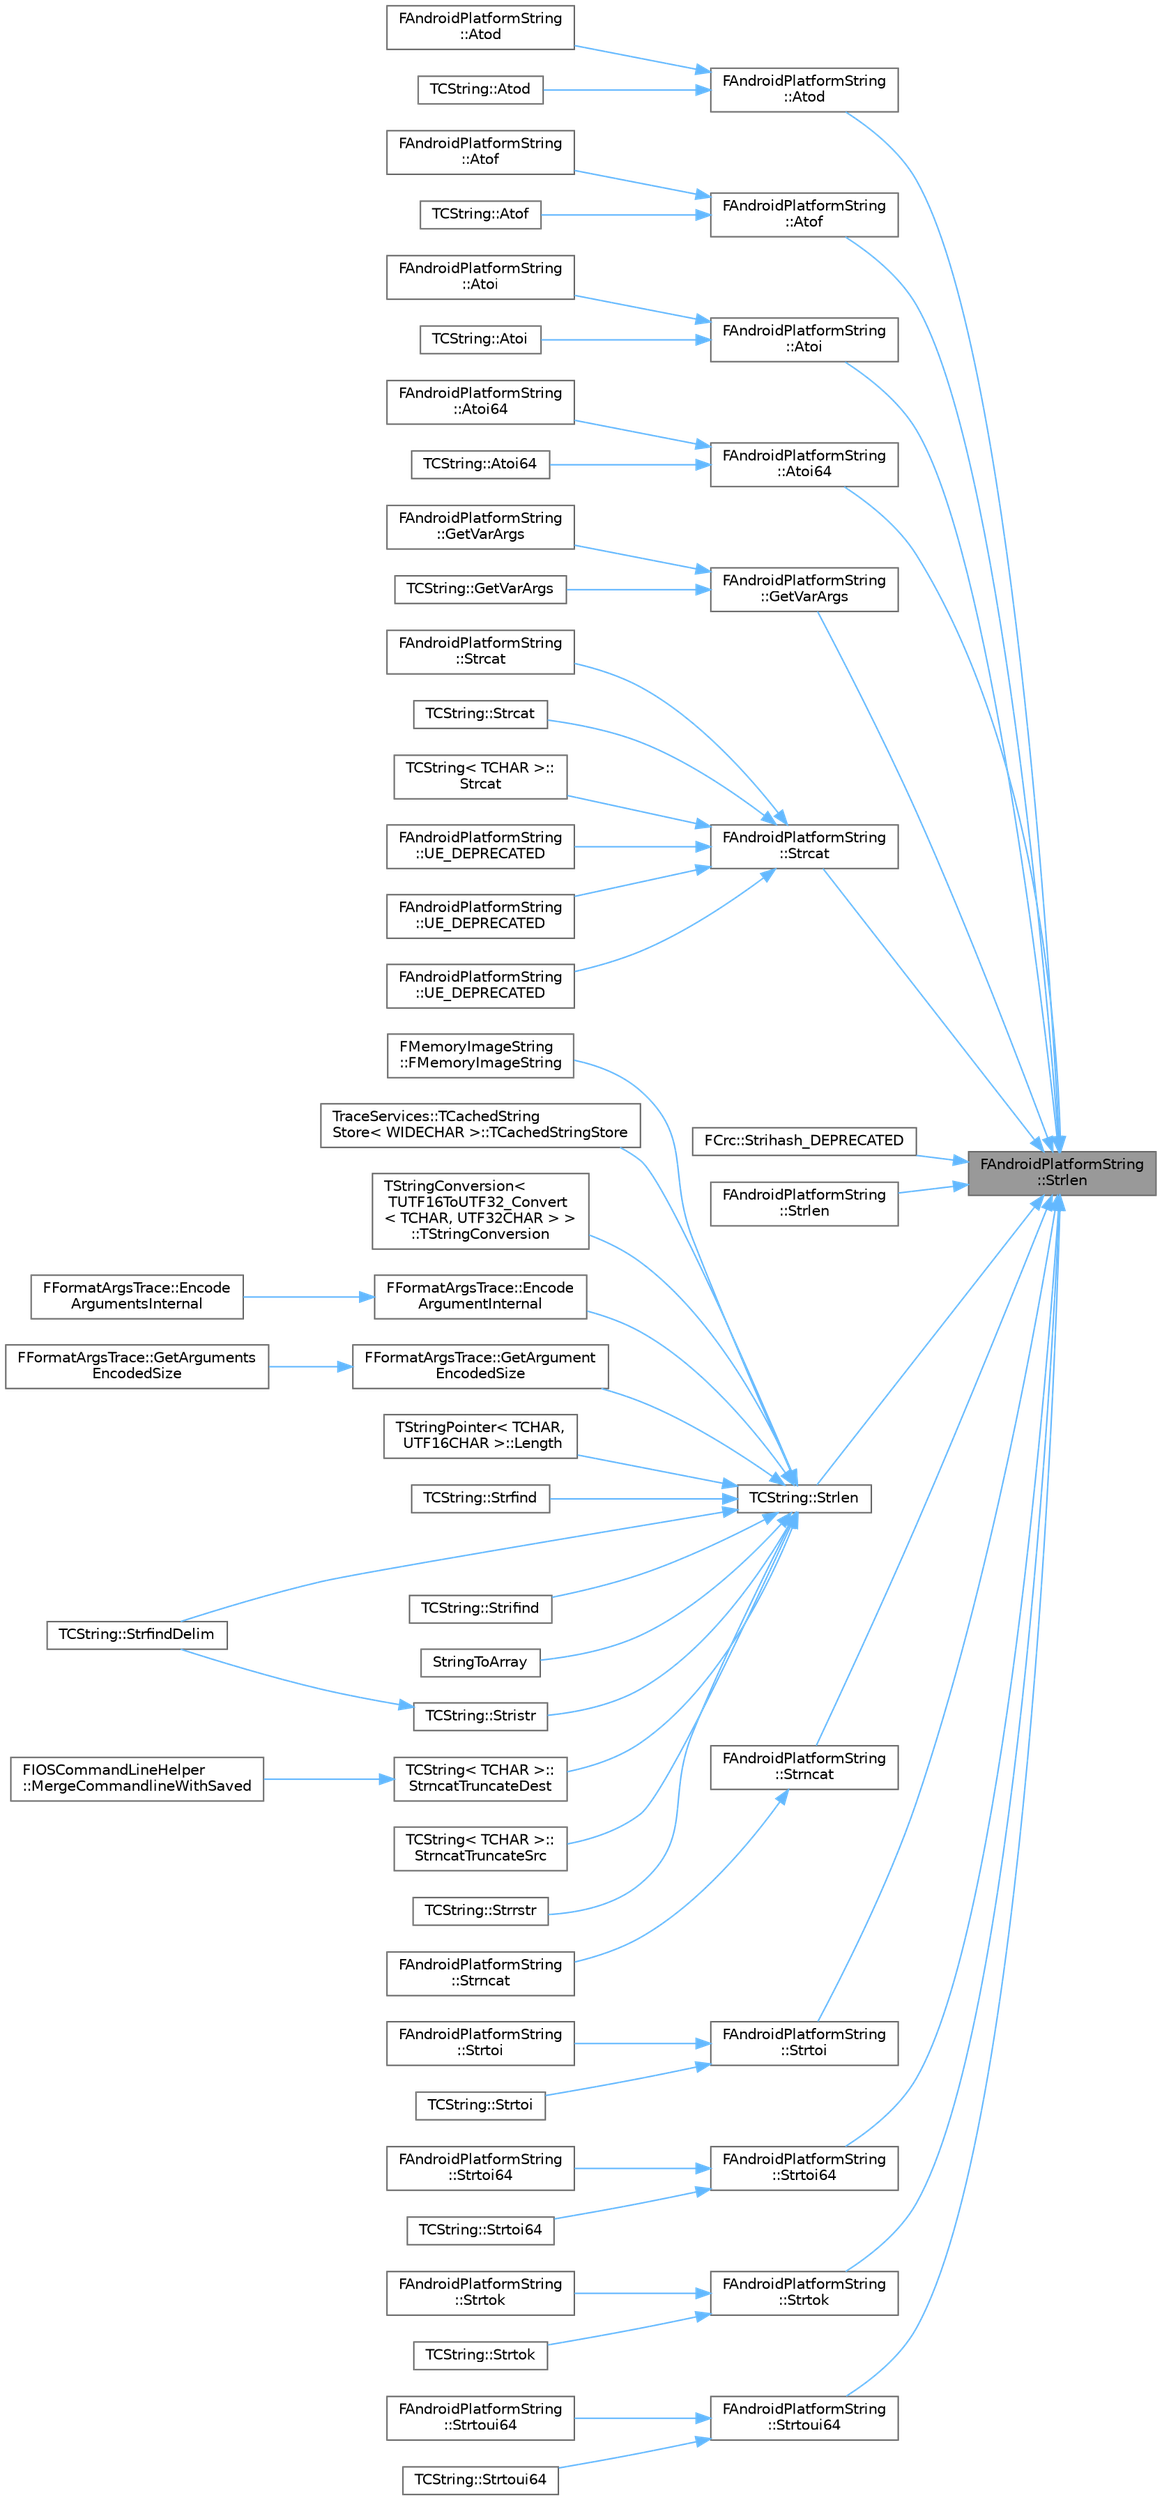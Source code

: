 digraph "FAndroidPlatformString::Strlen"
{
 // INTERACTIVE_SVG=YES
 // LATEX_PDF_SIZE
  bgcolor="transparent";
  edge [fontname=Helvetica,fontsize=10,labelfontname=Helvetica,labelfontsize=10];
  node [fontname=Helvetica,fontsize=10,shape=box,height=0.2,width=0.4];
  rankdir="RL";
  Node1 [id="Node000001",label="FAndroidPlatformString\l::Strlen",height=0.2,width=0.4,color="gray40", fillcolor="grey60", style="filled", fontcolor="black",tooltip=" "];
  Node1 -> Node2 [id="edge1_Node000001_Node000002",dir="back",color="steelblue1",style="solid",tooltip=" "];
  Node2 [id="Node000002",label="FAndroidPlatformString\l::Atod",height=0.2,width=0.4,color="grey40", fillcolor="white", style="filled",URL="$d5/d69/structFAndroidPlatformString.html#ac4cfcecc4ede6cb5d0bb5a5d314e0dc8",tooltip=" "];
  Node2 -> Node3 [id="edge2_Node000002_Node000003",dir="back",color="steelblue1",style="solid",tooltip=" "];
  Node3 [id="Node000003",label="FAndroidPlatformString\l::Atod",height=0.2,width=0.4,color="grey40", fillcolor="white", style="filled",URL="$d5/d69/structFAndroidPlatformString.html#a988d5370d9b862ddba086101525ec092",tooltip=" "];
  Node2 -> Node4 [id="edge3_Node000002_Node000004",dir="back",color="steelblue1",style="solid",tooltip=" "];
  Node4 [id="Node000004",label="TCString::Atod",height=0.2,width=0.4,color="grey40", fillcolor="white", style="filled",URL="$df/d74/structTCString.html#a6030b53388fa01cb42039f787786c543",tooltip="atod wrapper"];
  Node1 -> Node5 [id="edge4_Node000001_Node000005",dir="back",color="steelblue1",style="solid",tooltip=" "];
  Node5 [id="Node000005",label="FAndroidPlatformString\l::Atof",height=0.2,width=0.4,color="grey40", fillcolor="white", style="filled",URL="$d5/d69/structFAndroidPlatformString.html#a9f788954632d98132bca5ff7ddd35355",tooltip=" "];
  Node5 -> Node6 [id="edge5_Node000005_Node000006",dir="back",color="steelblue1",style="solid",tooltip=" "];
  Node6 [id="Node000006",label="FAndroidPlatformString\l::Atof",height=0.2,width=0.4,color="grey40", fillcolor="white", style="filled",URL="$d5/d69/structFAndroidPlatformString.html#ab54f5167d1acfd398026955fa019fa3b",tooltip=" "];
  Node5 -> Node7 [id="edge6_Node000005_Node000007",dir="back",color="steelblue1",style="solid",tooltip=" "];
  Node7 [id="Node000007",label="TCString::Atof",height=0.2,width=0.4,color="grey40", fillcolor="white", style="filled",URL="$df/d74/structTCString.html#a7f6c88c8125b013f78cc2035ee1301d0",tooltip="atof wrapper"];
  Node1 -> Node8 [id="edge7_Node000001_Node000008",dir="back",color="steelblue1",style="solid",tooltip=" "];
  Node8 [id="Node000008",label="FAndroidPlatformString\l::Atoi",height=0.2,width=0.4,color="grey40", fillcolor="white", style="filled",URL="$d5/d69/structFAndroidPlatformString.html#ade838f9a2f02ea543ec1285ae89d4d5d",tooltip=" "];
  Node8 -> Node9 [id="edge8_Node000008_Node000009",dir="back",color="steelblue1",style="solid",tooltip=" "];
  Node9 [id="Node000009",label="FAndroidPlatformString\l::Atoi",height=0.2,width=0.4,color="grey40", fillcolor="white", style="filled",URL="$d5/d69/structFAndroidPlatformString.html#a7538f0d138218ab26426331e6d0bbe29",tooltip=" "];
  Node8 -> Node10 [id="edge9_Node000008_Node000010",dir="back",color="steelblue1",style="solid",tooltip=" "];
  Node10 [id="Node000010",label="TCString::Atoi",height=0.2,width=0.4,color="grey40", fillcolor="white", style="filled",URL="$df/d74/structTCString.html#a935202e92add34a181636ea10c8dd829",tooltip="atoi wrapper"];
  Node1 -> Node11 [id="edge10_Node000001_Node000011",dir="back",color="steelblue1",style="solid",tooltip=" "];
  Node11 [id="Node000011",label="FAndroidPlatformString\l::Atoi64",height=0.2,width=0.4,color="grey40", fillcolor="white", style="filled",URL="$d5/d69/structFAndroidPlatformString.html#a73732c9dbe959ac028147f507de1bff7",tooltip=" "];
  Node11 -> Node12 [id="edge11_Node000011_Node000012",dir="back",color="steelblue1",style="solid",tooltip=" "];
  Node12 [id="Node000012",label="FAndroidPlatformString\l::Atoi64",height=0.2,width=0.4,color="grey40", fillcolor="white", style="filled",URL="$d5/d69/structFAndroidPlatformString.html#a489cb03f663cfcc9121e470f7d15e7f2",tooltip=" "];
  Node11 -> Node13 [id="edge12_Node000011_Node000013",dir="back",color="steelblue1",style="solid",tooltip=" "];
  Node13 [id="Node000013",label="TCString::Atoi64",height=0.2,width=0.4,color="grey40", fillcolor="white", style="filled",URL="$df/d74/structTCString.html#aef8d8298e6e82d1ec0dd748440d63eb3",tooltip="atoi64 wrapper"];
  Node1 -> Node14 [id="edge13_Node000001_Node000014",dir="back",color="steelblue1",style="solid",tooltip=" "];
  Node14 [id="Node000014",label="FAndroidPlatformString\l::GetVarArgs",height=0.2,width=0.4,color="grey40", fillcolor="white", style="filled",URL="$d5/d69/structFAndroidPlatformString.html#ae27ef785b03487dc3443532147a43c0a",tooltip=" "];
  Node14 -> Node15 [id="edge14_Node000014_Node000015",dir="back",color="steelblue1",style="solid",tooltip=" "];
  Node15 [id="Node000015",label="FAndroidPlatformString\l::GetVarArgs",height=0.2,width=0.4,color="grey40", fillcolor="white", style="filled",URL="$d5/d69/structFAndroidPlatformString.html#a8b370e02c3478b42ebd82725dfbfd0aa",tooltip=" "];
  Node14 -> Node16 [id="edge15_Node000014_Node000016",dir="back",color="steelblue1",style="solid",tooltip=" "];
  Node16 [id="Node000016",label="TCString::GetVarArgs",height=0.2,width=0.4,color="grey40", fillcolor="white", style="filled",URL="$df/d74/structTCString.html#a4b82ceb2af0a42aee16dcf18de08cc99",tooltip="Helper function to write formatted output using an argument list."];
  Node1 -> Node17 [id="edge16_Node000001_Node000017",dir="back",color="steelblue1",style="solid",tooltip=" "];
  Node17 [id="Node000017",label="FAndroidPlatformString\l::Strcat",height=0.2,width=0.4,color="grey40", fillcolor="white", style="filled",URL="$d5/d69/structFAndroidPlatformString.html#a8622f437b6887a57b7a435d9b5a6a504",tooltip=" "];
  Node17 -> Node18 [id="edge17_Node000017_Node000018",dir="back",color="steelblue1",style="solid",tooltip=" "];
  Node18 [id="Node000018",label="FAndroidPlatformString\l::Strcat",height=0.2,width=0.4,color="grey40", fillcolor="white", style="filled",URL="$d5/d69/structFAndroidPlatformString.html#a94df9b7b654a35b7d7fd05c306cfd88f",tooltip=" "];
  Node17 -> Node19 [id="edge18_Node000017_Node000019",dir="back",color="steelblue1",style="solid",tooltip=" "];
  Node19 [id="Node000019",label="TCString::Strcat",height=0.2,width=0.4,color="grey40", fillcolor="white", style="filled",URL="$df/d74/structTCString.html#a86e6bfb3ec3fc1430112784bfd590d1a",tooltip="strcat wrapper"];
  Node17 -> Node20 [id="edge19_Node000017_Node000020",dir="back",color="steelblue1",style="solid",tooltip=" "];
  Node20 [id="Node000020",label="TCString\< TCHAR \>::\lStrcat",height=0.2,width=0.4,color="grey40", fillcolor="white", style="filled",URL="$df/d74/structTCString.html#a499df14dfb9bb2d613f07b261efec871",tooltip=" "];
  Node17 -> Node21 [id="edge20_Node000017_Node000021",dir="back",color="steelblue1",style="solid",tooltip=" "];
  Node21 [id="Node000021",label="FAndroidPlatformString\l::UE_DEPRECATED",height=0.2,width=0.4,color="grey40", fillcolor="white", style="filled",URL="$d5/d69/structFAndroidPlatformString.html#aba2b7bc2bd78f4002856a8ee6f6bec45",tooltip=" "];
  Node17 -> Node22 [id="edge21_Node000017_Node000022",dir="back",color="steelblue1",style="solid",tooltip=" "];
  Node22 [id="Node000022",label="FAndroidPlatformString\l::UE_DEPRECATED",height=0.2,width=0.4,color="grey40", fillcolor="white", style="filled",URL="$d5/d69/structFAndroidPlatformString.html#ae9f00bb266cd644f1f8cd4c73096fe4b",tooltip=" "];
  Node17 -> Node23 [id="edge22_Node000017_Node000023",dir="back",color="steelblue1",style="solid",tooltip=" "];
  Node23 [id="Node000023",label="FAndroidPlatformString\l::UE_DEPRECATED",height=0.2,width=0.4,color="grey40", fillcolor="white", style="filled",URL="$d5/d69/structFAndroidPlatformString.html#aef2d369a451c2f5330771086631c1bc0",tooltip=" "];
  Node1 -> Node24 [id="edge23_Node000001_Node000024",dir="back",color="steelblue1",style="solid",tooltip=" "];
  Node24 [id="Node000024",label="FCrc::Strihash_DEPRECATED",height=0.2,width=0.4,color="grey40", fillcolor="white", style="filled",URL="$d1/d95/structFCrc.html#acb9a9843b49db4643810e09ae977466c",tooltip=" "];
  Node1 -> Node25 [id="edge24_Node000001_Node000025",dir="back",color="steelblue1",style="solid",tooltip=" "];
  Node25 [id="Node000025",label="FAndroidPlatformString\l::Strlen",height=0.2,width=0.4,color="grey40", fillcolor="white", style="filled",URL="$d5/d69/structFAndroidPlatformString.html#a6d0d63a5608629ce9959aa83a2295485",tooltip=" "];
  Node1 -> Node26 [id="edge25_Node000001_Node000026",dir="back",color="steelblue1",style="solid",tooltip=" "];
  Node26 [id="Node000026",label="TCString::Strlen",height=0.2,width=0.4,color="grey40", fillcolor="white", style="filled",URL="$df/d74/structTCString.html#ae9cb6e4468e6e47bbe05f8b6f17aa9ce",tooltip="strlen wrapper"];
  Node26 -> Node27 [id="edge26_Node000026_Node000027",dir="back",color="steelblue1",style="solid",tooltip=" "];
  Node27 [id="Node000027",label="FMemoryImageString\l::FMemoryImageString",height=0.2,width=0.4,color="grey40", fillcolor="white", style="filled",URL="$d8/d80/classFMemoryImageString.html#a424ae21cea118ff293d589912ef06605",tooltip=" "];
  Node26 -> Node28 [id="edge27_Node000026_Node000028",dir="back",color="steelblue1",style="solid",tooltip=" "];
  Node28 [id="Node000028",label="TraceServices::TCachedString\lStore\< WIDECHAR \>::TCachedStringStore",height=0.2,width=0.4,color="grey40", fillcolor="white", style="filled",URL="$df/d5c/classTraceServices_1_1TCachedStringStore.html#a4f52bc7a3db630c5af782c82b340b27b",tooltip=" "];
  Node26 -> Node29 [id="edge28_Node000026_Node000029",dir="back",color="steelblue1",style="solid",tooltip=" "];
  Node29 [id="Node000029",label="TStringConversion\<\l TUTF16ToUTF32_Convert\l\< TCHAR, UTF32CHAR \> \>\l::TStringConversion",height=0.2,width=0.4,color="grey40", fillcolor="white", style="filled",URL="$d2/d56/classTStringConversion.html#ac2ee9b2135932272fab05b0c7f343613",tooltip=" "];
  Node26 -> Node30 [id="edge29_Node000026_Node000030",dir="back",color="steelblue1",style="solid",tooltip=" "];
  Node30 [id="Node000030",label="FFormatArgsTrace::Encode\lArgumentInternal",height=0.2,width=0.4,color="grey40", fillcolor="white", style="filled",URL="$db/d82/structFFormatArgsTrace.html#a859029f5c09947705051af113cf126fb",tooltip=" "];
  Node30 -> Node31 [id="edge30_Node000030_Node000031",dir="back",color="steelblue1",style="solid",tooltip=" "];
  Node31 [id="Node000031",label="FFormatArgsTrace::Encode\lArgumentsInternal",height=0.2,width=0.4,color="grey40", fillcolor="white", style="filled",URL="$db/d82/structFFormatArgsTrace.html#a7f217519e46ac851cea4232ccb3291cb",tooltip=" "];
  Node26 -> Node32 [id="edge31_Node000026_Node000032",dir="back",color="steelblue1",style="solid",tooltip=" "];
  Node32 [id="Node000032",label="FFormatArgsTrace::GetArgument\lEncodedSize",height=0.2,width=0.4,color="grey40", fillcolor="white", style="filled",URL="$db/d82/structFFormatArgsTrace.html#abe62cc1caa568bd83befdd42bf116746",tooltip=" "];
  Node32 -> Node33 [id="edge32_Node000032_Node000033",dir="back",color="steelblue1",style="solid",tooltip=" "];
  Node33 [id="Node000033",label="FFormatArgsTrace::GetArguments\lEncodedSize",height=0.2,width=0.4,color="grey40", fillcolor="white", style="filled",URL="$db/d82/structFFormatArgsTrace.html#a08783e48520cadd3966fea6e320289e4",tooltip=" "];
  Node26 -> Node34 [id="edge33_Node000026_Node000034",dir="back",color="steelblue1",style="solid",tooltip=" "];
  Node34 [id="Node000034",label="TStringPointer\< TCHAR,\l UTF16CHAR \>::Length",height=0.2,width=0.4,color="grey40", fillcolor="white", style="filled",URL="$d2/d20/classTStringPointer.html#ab7c9020f7eafcdf21bc0f1b27ee0d9ca",tooltip=" "];
  Node26 -> Node35 [id="edge34_Node000026_Node000035",dir="back",color="steelblue1",style="solid",tooltip=" "];
  Node35 [id="Node000035",label="TCString::Strfind",height=0.2,width=0.4,color="grey40", fillcolor="white", style="filled",URL="$df/d74/structTCString.html#a981b1d32bf46ab5e6d8015d874764f4c",tooltip="Find string in string, case sensitive, requires non-alphanumeric lead-in."];
  Node26 -> Node36 [id="edge35_Node000026_Node000036",dir="back",color="steelblue1",style="solid",tooltip=" "];
  Node36 [id="Node000036",label="TCString::StrfindDelim",height=0.2,width=0.4,color="grey40", fillcolor="white", style="filled",URL="$df/d74/structTCString.html#ae3b6592eae84487a34c1e7c2d80fa076",tooltip="Finds string in string, case insensitive, requires the string be surrounded by one the specified deli..."];
  Node26 -> Node37 [id="edge36_Node000026_Node000037",dir="back",color="steelblue1",style="solid",tooltip=" "];
  Node37 [id="Node000037",label="TCString::Strifind",height=0.2,width=0.4,color="grey40", fillcolor="white", style="filled",URL="$df/d74/structTCString.html#ab1529ae98f9004867a958854e4fcc5d4",tooltip="Find string in string, case insensitive, requires non-alphanumeric lead-in."];
  Node26 -> Node38 [id="edge37_Node000026_Node000038",dir="back",color="steelblue1",style="solid",tooltip=" "];
  Node38 [id="Node000038",label="StringToArray",height=0.2,width=0.4,color="grey40", fillcolor="white", style="filled",URL="$d3/ddf/StringConv_8h.html#ad505c540447cd03308bc7023ef05913a",tooltip=" "];
  Node26 -> Node39 [id="edge38_Node000026_Node000039",dir="back",color="steelblue1",style="solid",tooltip=" "];
  Node39 [id="Node000039",label="TCString::Stristr",height=0.2,width=0.4,color="grey40", fillcolor="white", style="filled",URL="$df/d74/structTCString.html#adf32d8cfe843dc163627bc2aec2542af",tooltip="Finds string in string, case insensitive."];
  Node39 -> Node36 [id="edge39_Node000039_Node000036",dir="back",color="steelblue1",style="solid",tooltip=" "];
  Node26 -> Node40 [id="edge40_Node000026_Node000040",dir="back",color="steelblue1",style="solid",tooltip=" "];
  Node40 [id="Node000040",label="TCString\< TCHAR \>::\lStrncatTruncateDest",height=0.2,width=0.4,color="grey40", fillcolor="white", style="filled",URL="$df/d74/structTCString.html#a498a3c2b1724d5110faa35e41add2adf",tooltip=" "];
  Node40 -> Node41 [id="edge41_Node000040_Node000041",dir="back",color="steelblue1",style="solid",tooltip=" "];
  Node41 [id="Node000041",label="FIOSCommandLineHelper\l::MergeCommandlineWithSaved",height=0.2,width=0.4,color="grey40", fillcolor="white", style="filled",URL="$df/d5f/classFIOSCommandLineHelper.html#a44e1c1913bccdd25740934a79f22b4e5",tooltip="Merge the given commandline with GSavedCommandLinePortion, which may start with ?"];
  Node26 -> Node42 [id="edge42_Node000026_Node000042",dir="back",color="steelblue1",style="solid",tooltip=" "];
  Node42 [id="Node000042",label="TCString\< TCHAR \>::\lStrncatTruncateSrc",height=0.2,width=0.4,color="grey40", fillcolor="white", style="filled",URL="$df/d74/structTCString.html#add28133e925e1955163f2dccc8071e61",tooltip=" "];
  Node26 -> Node43 [id="edge43_Node000026_Node000043",dir="back",color="steelblue1",style="solid",tooltip=" "];
  Node43 [id="Node000043",label="TCString::Strrstr",height=0.2,width=0.4,color="grey40", fillcolor="white", style="filled",URL="$df/d74/structTCString.html#ab9fa823084f16f1e09d594330c12f8f0",tooltip=" "];
  Node1 -> Node44 [id="edge44_Node000001_Node000044",dir="back",color="steelblue1",style="solid",tooltip=" "];
  Node44 [id="Node000044",label="FAndroidPlatformString\l::Strncat",height=0.2,width=0.4,color="grey40", fillcolor="white", style="filled",URL="$d5/d69/structFAndroidPlatformString.html#a7de4395ba5764752ebcfa884da9d0b21",tooltip=" "];
  Node44 -> Node45 [id="edge45_Node000044_Node000045",dir="back",color="steelblue1",style="solid",tooltip=" "];
  Node45 [id="Node000045",label="FAndroidPlatformString\l::Strncat",height=0.2,width=0.4,color="grey40", fillcolor="white", style="filled",URL="$d5/d69/structFAndroidPlatformString.html#a2cab52d130f497c81d980d5b8650d729",tooltip=" "];
  Node1 -> Node46 [id="edge46_Node000001_Node000046",dir="back",color="steelblue1",style="solid",tooltip=" "];
  Node46 [id="Node000046",label="FAndroidPlatformString\l::Strtoi",height=0.2,width=0.4,color="grey40", fillcolor="white", style="filled",URL="$d5/d69/structFAndroidPlatformString.html#a4bc3f71913c122a251a721c5de34b161",tooltip=" "];
  Node46 -> Node47 [id="edge47_Node000046_Node000047",dir="back",color="steelblue1",style="solid",tooltip=" "];
  Node47 [id="Node000047",label="FAndroidPlatformString\l::Strtoi",height=0.2,width=0.4,color="grey40", fillcolor="white", style="filled",URL="$d5/d69/structFAndroidPlatformString.html#a717a1d3108786f10d747753032e7b607",tooltip=" "];
  Node46 -> Node48 [id="edge48_Node000046_Node000048",dir="back",color="steelblue1",style="solid",tooltip=" "];
  Node48 [id="Node000048",label="TCString::Strtoi",height=0.2,width=0.4,color="grey40", fillcolor="white", style="filled",URL="$df/d74/structTCString.html#abf4373cb64bdc76f49327f71fe6daa1f",tooltip="strtoi wrapper"];
  Node1 -> Node49 [id="edge49_Node000001_Node000049",dir="back",color="steelblue1",style="solid",tooltip=" "];
  Node49 [id="Node000049",label="FAndroidPlatformString\l::Strtoi64",height=0.2,width=0.4,color="grey40", fillcolor="white", style="filled",URL="$d5/d69/structFAndroidPlatformString.html#a815d614f5830c9b60b59f0c06f012ccb",tooltip=" "];
  Node49 -> Node50 [id="edge50_Node000049_Node000050",dir="back",color="steelblue1",style="solid",tooltip=" "];
  Node50 [id="Node000050",label="FAndroidPlatformString\l::Strtoi64",height=0.2,width=0.4,color="grey40", fillcolor="white", style="filled",URL="$d5/d69/structFAndroidPlatformString.html#a8fd320d10f73e1a0d6abfd1a502d5332",tooltip=" "];
  Node49 -> Node51 [id="edge51_Node000049_Node000051",dir="back",color="steelblue1",style="solid",tooltip=" "];
  Node51 [id="Node000051",label="TCString::Strtoi64",height=0.2,width=0.4,color="grey40", fillcolor="white", style="filled",URL="$df/d74/structTCString.html#a4458445ec3f3f43aff5b2d36cecfe654",tooltip="strtoi wrapper"];
  Node1 -> Node52 [id="edge52_Node000001_Node000052",dir="back",color="steelblue1",style="solid",tooltip=" "];
  Node52 [id="Node000052",label="FAndroidPlatformString\l::Strtok",height=0.2,width=0.4,color="grey40", fillcolor="white", style="filled",URL="$d5/d69/structFAndroidPlatformString.html#a64d1a7bef23668b89a8ca8cc722ccf76",tooltip=" "];
  Node52 -> Node53 [id="edge53_Node000052_Node000053",dir="back",color="steelblue1",style="solid",tooltip=" "];
  Node53 [id="Node000053",label="FAndroidPlatformString\l::Strtok",height=0.2,width=0.4,color="grey40", fillcolor="white", style="filled",URL="$d5/d69/structFAndroidPlatformString.html#a378bf02c4bb6999a2ee60a5e761b42d4",tooltip=" "];
  Node52 -> Node54 [id="edge54_Node000052_Node000054",dir="back",color="steelblue1",style="solid",tooltip=" "];
  Node54 [id="Node000054",label="TCString::Strtok",height=0.2,width=0.4,color="grey40", fillcolor="white", style="filled",URL="$df/d74/structTCString.html#a93b1abc855c82dca9ac7e05f79978604",tooltip="strtok wrapper"];
  Node1 -> Node55 [id="edge55_Node000001_Node000055",dir="back",color="steelblue1",style="solid",tooltip=" "];
  Node55 [id="Node000055",label="FAndroidPlatformString\l::Strtoui64",height=0.2,width=0.4,color="grey40", fillcolor="white", style="filled",URL="$d5/d69/structFAndroidPlatformString.html#a04fc2f941b703e7ecbf9d52af0519a12",tooltip=" "];
  Node55 -> Node56 [id="edge56_Node000055_Node000056",dir="back",color="steelblue1",style="solid",tooltip=" "];
  Node56 [id="Node000056",label="FAndroidPlatformString\l::Strtoui64",height=0.2,width=0.4,color="grey40", fillcolor="white", style="filled",URL="$d5/d69/structFAndroidPlatformString.html#afccf6c363c3eb9efe1938c2951ecaf9f",tooltip=" "];
  Node55 -> Node57 [id="edge57_Node000055_Node000057",dir="back",color="steelblue1",style="solid",tooltip=" "];
  Node57 [id="Node000057",label="TCString::Strtoui64",height=0.2,width=0.4,color="grey40", fillcolor="white", style="filled",URL="$df/d74/structTCString.html#a124bb6f38977f02d22269d15bb6d78d0",tooltip="strtoui wrapper"];
}
